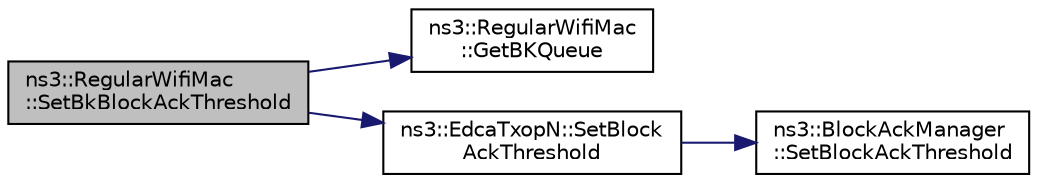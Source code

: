 digraph "ns3::RegularWifiMac::SetBkBlockAckThreshold"
{
  edge [fontname="Helvetica",fontsize="10",labelfontname="Helvetica",labelfontsize="10"];
  node [fontname="Helvetica",fontsize="10",shape=record];
  rankdir="LR";
  Node1 [label="ns3::RegularWifiMac\l::SetBkBlockAckThreshold",height=0.2,width=0.4,color="black", fillcolor="grey75", style="filled", fontcolor="black"];
  Node1 -> Node2 [color="midnightblue",fontsize="10",style="solid"];
  Node2 [label="ns3::RegularWifiMac\l::GetBKQueue",height=0.2,width=0.4,color="black", fillcolor="white", style="filled",URL="$df/db9/classns3_1_1RegularWifiMac.html#acbaa021944886a32380803d17564cb15"];
  Node1 -> Node3 [color="midnightblue",fontsize="10",style="solid"];
  Node3 [label="ns3::EdcaTxopN::SetBlock\lAckThreshold",height=0.2,width=0.4,color="black", fillcolor="white", style="filled",URL="$dc/db8/classns3_1_1EdcaTxopN.html#a092b5466cdec7451630131c6b27be6a2"];
  Node3 -> Node4 [color="midnightblue",fontsize="10",style="solid"];
  Node4 [label="ns3::BlockAckManager\l::SetBlockAckThreshold",height=0.2,width=0.4,color="black", fillcolor="white", style="filled",URL="$d5/dec/classns3_1_1BlockAckManager.html#a3d6ba0be51a232044d8373ada7f4d0e2"];
}
